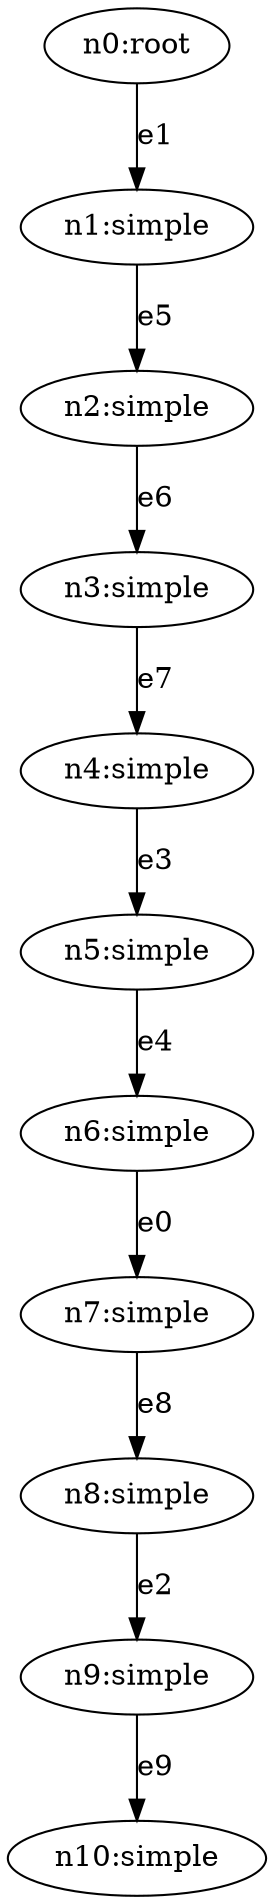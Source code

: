strict digraph root {
    "n0" [ id="8f8c8bc82be84a8285375531ba6c2071", label="n0:root"  ]
    "n1" [ id="06c2acef45974fdd92e30ba0a0418c15", label="n1:simple"  ]
    "n2" [ id="d31fc3f731b644ff88178a9ad83fcfad", label="n2:simple"  ]
    "n3" [ id="71627bedd5114a83b4ba84e0d355a1f0", label="n3:simple"  ]
    "n4" [ id="a80bfd015ca04071a102782a58266666", label="n4:simple"  ]
    "n5" [ id="79737e193b1144f38fa91c9faf022441", label="n5:simple"  ]
    "n6" [ id="2f93522bd8c844968f341ca82babc391", label="n6:simple"  ]
    "n7" [ id="3a06d310d8ee44d8b5ec7a12ce2f9fc7", label="n7:simple"  ]
    "n8" [ id="30a08a307f444e3ea01677610e800a2e", label="n8:simple"  ]
    "n9" [ id="a62db525aa804cfe9f7107789e3a4d37", label="n9:simple"  ]
    "n10" [ id="aea0204b958f47a289e1284c4dd109e1", label="n10:simple"  ]
    "n6" -> "n7" [ id="87fb5bad231543e8a412053a5bba6017", label="e0" ]
    "n0" -> "n1" [ id="d7c633f8f1654124b0d128dbd8d7ce36", label="e1" ]
    "n8" -> "n9" [ id="bb5b3f309a6a44c5a5c4cdc314cc078d", label="e2" ]
    "n4" -> "n5" [ id="f31647c954e74897947a2e59dfbde60c", label="e3" ]
    "n5" -> "n6" [ id="c1fd7f436ead44e8a5a3d41e98ccd5c9", label="e4" ]
    "n1" -> "n2" [ id="9102271c64724af990d00c3a3f404ab0", label="e5" ]
    "n2" -> "n3" [ id="20b90f868ff34fc8aaf738aa49cc8df7", label="e6" ]
    "n3" -> "n4" [ id="6e8bf7a5f95047708e3e9929f50b495a", label="e7" ]
    "n7" -> "n8" [ id="161f1c33d83a4138ac7e9a6a57e561b3", label="e8" ]
    "n9" -> "n10" [ id="5ba0ff030f8b45cd9aeb5b76caebd232", label="e9" ]
}